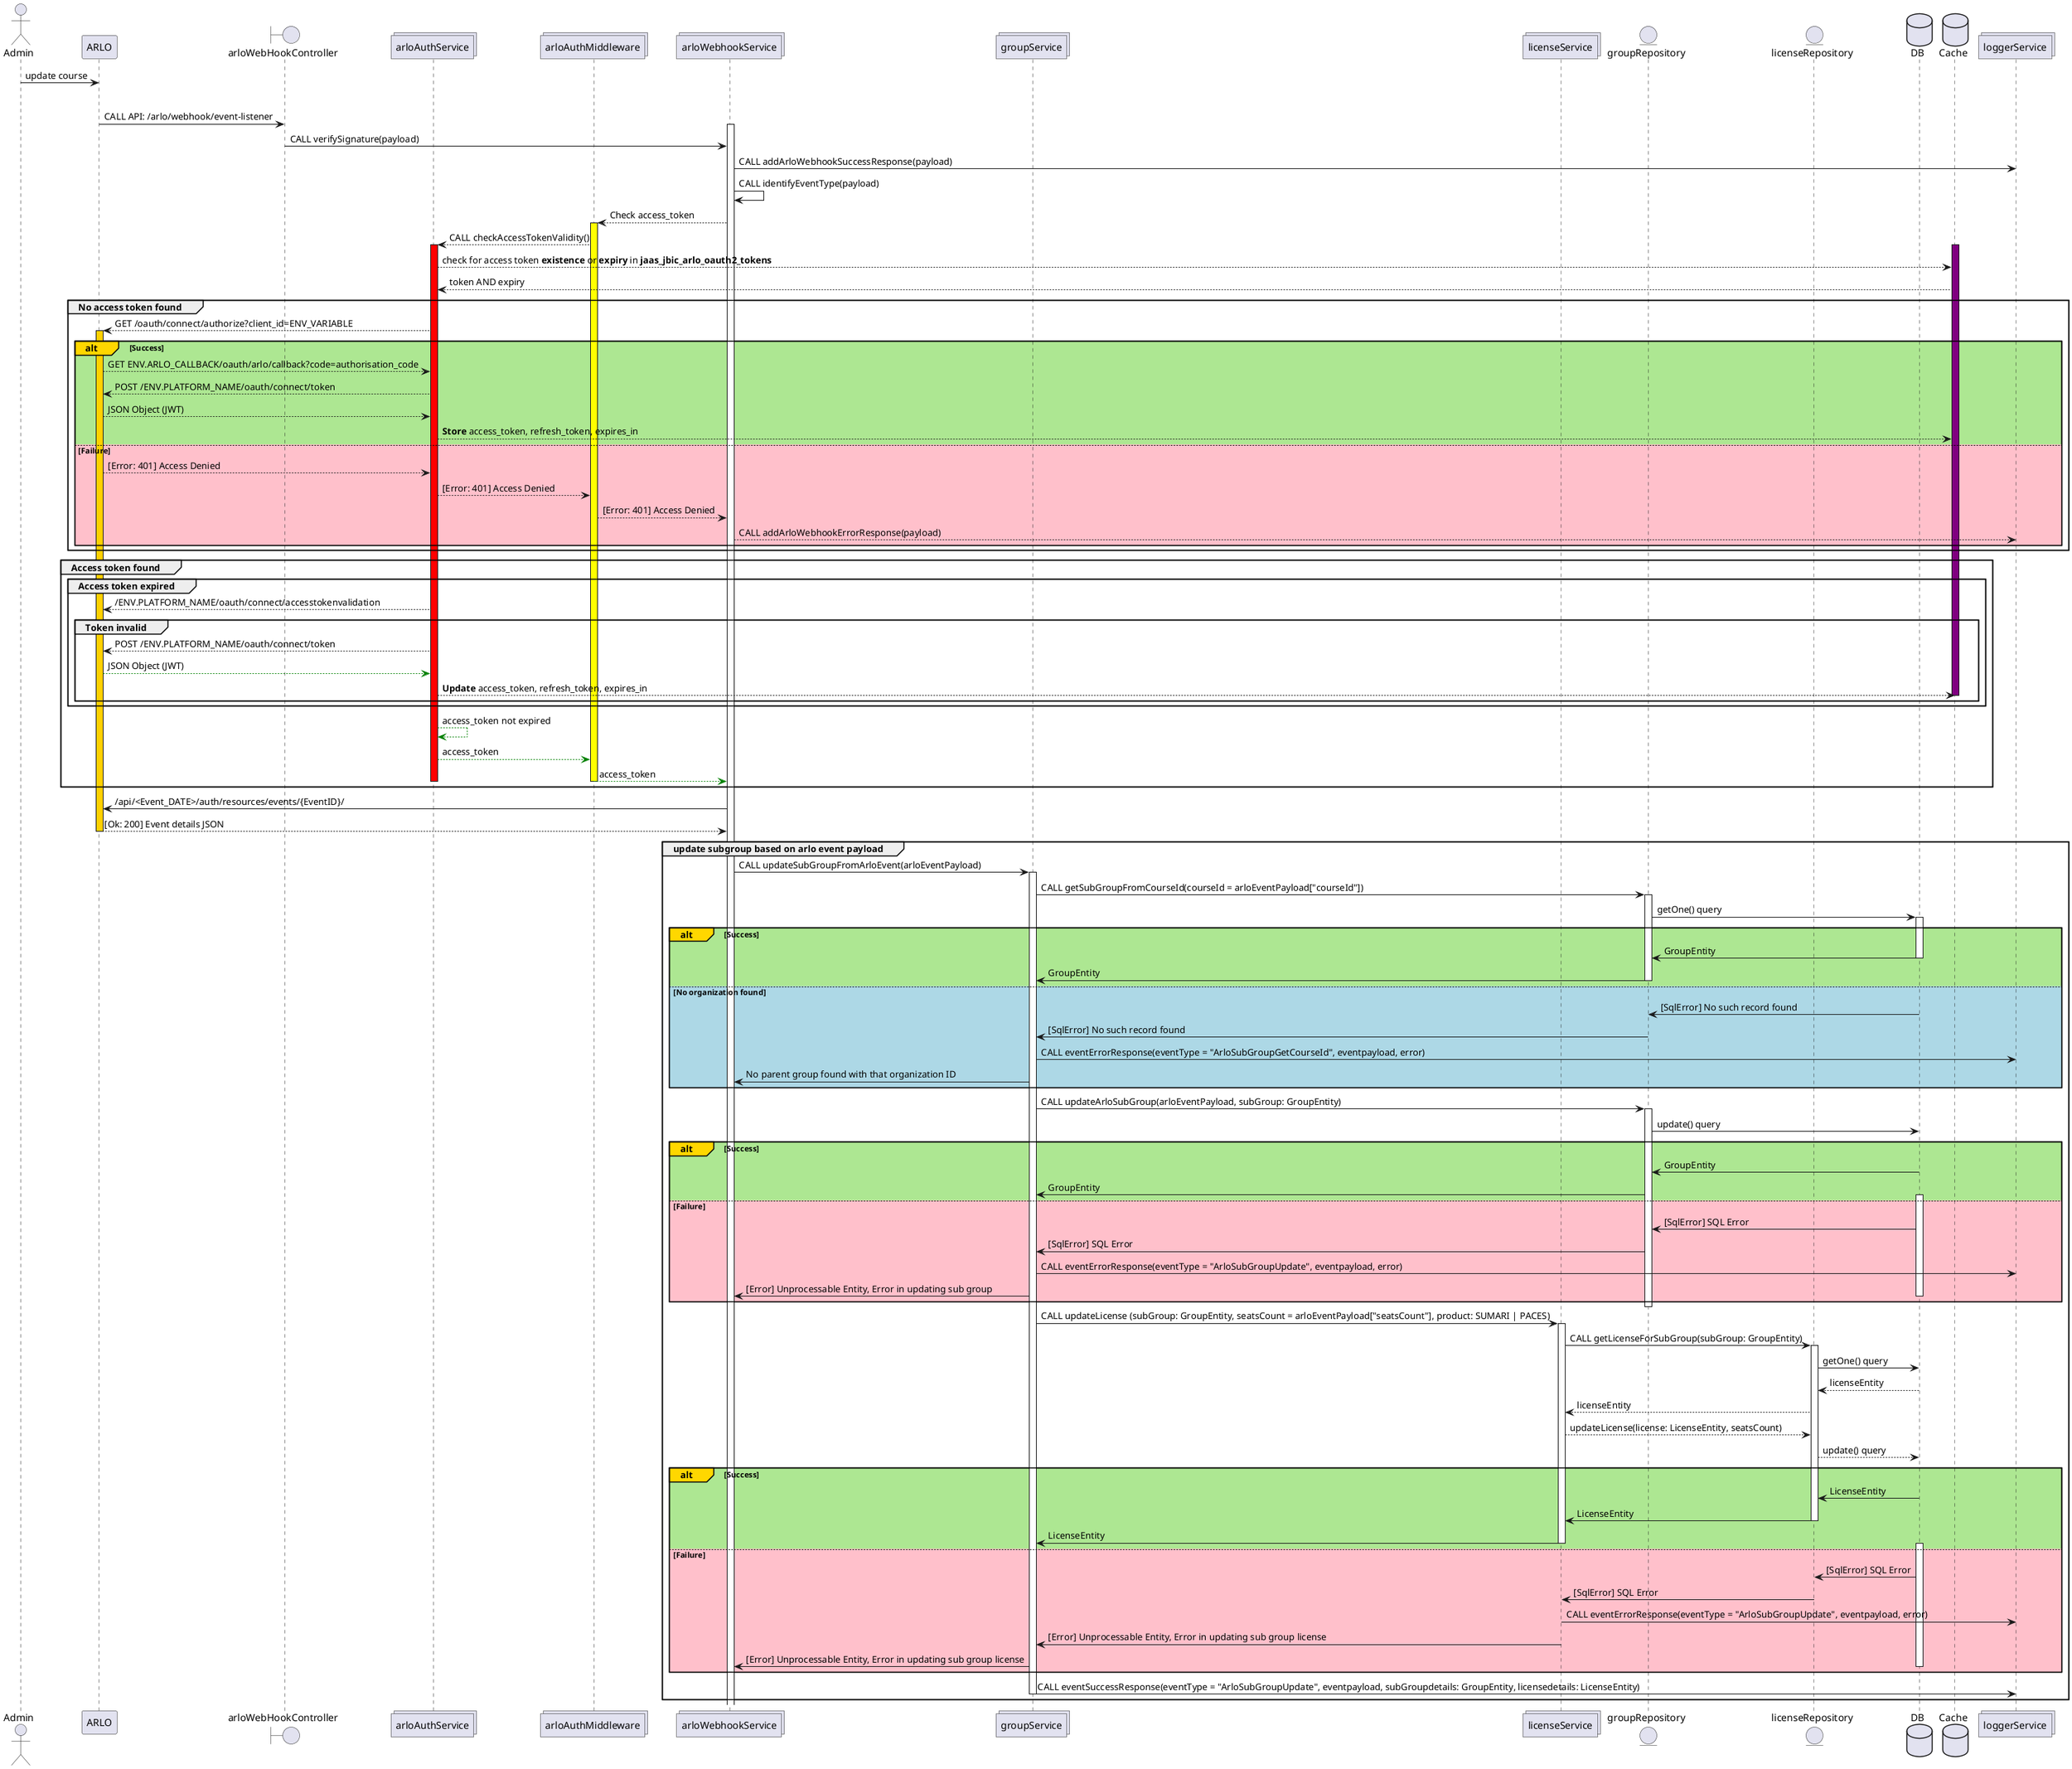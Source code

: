 @startuml
actor       Admin             as admin
participant ARLO              as ARLO
boundary    arloWebHookController as arloWebHookController
collections arloAuthService  as arloAuthService
collections arloAuthMiddleware as arloAuthMiddleware
collections arloWebhookService as arloWebhookService
collections groupService      as groupService
collections licenseService    as licenseService
entity      groupRepository   as groupRepository
entity      licenseRepository as licenseRepository
database    DB                as DB
database    Cache             as Cache
collections loggerService     as loggerService

admin -> ARLO : update course

group recceive and identify event of ARLO
ARLO -> arloWebHookController : CALL API: /arlo/webhook/event-listener
activate arloWebhookService
arloWebHookController -> arloWebhookService : CALL verifySignature(payload)

arloWebhookService -> loggerService : CALL addArloWebhookSuccessResponse(payload)

arloWebhookService -> arloWebhookService : CALL identifyEventType(payload)
arloWebhookService --> arloAuthMiddleware: Check access_token
activate arloAuthMiddleware #yellow
arloAuthMiddleware --> arloAuthService: CALL checkAccessTokenValidity()
activate arloAuthService #red
activate Cache #purple
arloAuthService --> Cache: check for access token **existence** or **expiry** in **jaas_jbic_arlo_oauth2_tokens**
Cache --> arloAuthService: token AND expiry
group No access token found
arloAuthService --> ARLO: GET /oauth/connect/authorize?client_id=ENV_VARIABLE
alt#Gold #ADE792 Success
activate ARLO #FFD100
ARLO --> arloAuthService: GET ENV.ARLO_CALLBACK/oauth/arlo/callback?code=authorisation_code
arloAuthService --> ARLO: POST /ENV.PLATFORM_NAME/oauth/connect/token
ARLO --> arloAuthService: JSON Object (JWT)
arloAuthService --> Cache: **Store** access_token, refresh_token, expires_in
else #pink Failure
ARLO --> arloAuthService: [Error: 401] Access Denied
arloAuthService --> arloAuthMiddleware: [Error: 401] Access Denied
arloAuthMiddleware --> arloWebhookService: [Error: 401] Access Denied
arloWebhookService --> loggerService: CALL addArloWebhookErrorResponse(payload)
end
end

group Access token found
group Access token expired
activate arloAuthService #red
arloAuthService --> ARLO: /ENV.PLATFORM_NAME/oauth/connect/accesstokenvalidation
group Token invalid
arloAuthService --> ARLO: POST /ENV.PLATFORM_NAME/oauth/connect/token
ARLO --[#green]> arloAuthService: JSON Object (JWT)
arloAuthService --> Cache: **Update** access_token, refresh_token, expires_in
deactivate Cache
end
end
arloAuthService --[#green]> arloAuthService: access_token not expired
arloAuthService --[#green]> arloAuthMiddleware: access_token
arloAuthMiddleware --[#green]> arloWebhookService: access_token
deactivate arloAuthService
deactivate arloAuthMiddleware
end

arloWebhookService -> ARLO : /api/<Event_DATE>/auth/resources/events/{EventID}/


ARLO --> arloWebhookService : [Ok: 200] Event details JSON
deactivate ARLO

group update subgroup based on arlo event payload
arloWebhookService -> groupService : CALL updateSubGroupFromArloEvent(arloEventPayload)

activate groupService
groupService -> groupRepository : CALL getSubGroupFromCourseId(courseId = arloEventPayload["courseId"])

activate groupRepository
groupRepository -> DB : getOne() query

activate DB

alt#Gold #ADE792 Success
DB -> groupRepository : GroupEntity
deactivate DB

groupRepository -> groupService : GroupEntity
deactivate groupRepository
else #lightblue No organization found
DB -> groupRepository : [SqlError] No such record found
groupRepository -> groupService : [SqlError] No such record found
groupService -> loggerService : CALL eventErrorResponse(eventType = "ArloSubGroupGetCourseId", eventpayload, error)
groupService -> arloWebhookService : No parent group found with that organization ID
end

groupService -> groupRepository : CALL updateArloSubGroup(arloEventPayload, subGroup: GroupEntity)

activate groupRepository
groupRepository -> DB : update() query

alt#Gold #ADE792 Success
DB -> groupRepository : GroupEntity
groupRepository -> groupService : GroupEntity
else #pink Failure
activate DB
DB -> groupRepository : [SqlError] SQL Error
groupRepository -> groupService : [SqlError] SQL Error
groupService -> loggerService : CALL eventErrorResponse(eventType = "ArloSubGroupUpdate", eventpayload, error)
groupService -> arloWebhookService : [Error] Unprocessable Entity, Error in updating sub group
deactivate DB
end

deactivate groupRepository

groupService -> licenseService : CALL updateLicense (subGroup: GroupEntity, seatsCount = arloEventPayload["seatsCount"], product: SUMARI | PACES)

activate licenseService
licenseService -> licenseRepository : CALL getLicenseForSubGroup(subGroup: GroupEntity)

activate licenseRepository
licenseRepository -> DB : getOne() query
DB --> licenseRepository: licenseEntity
licenseRepository --> licenseService: licenseEntity
licenseService --> licenseRepository: updateLicense(license: LicenseEntity, seatsCount)
licenseRepository --> DB: update() query

alt#Gold #ADE792 Success
DB -> licenseRepository : LicenseEntity
licenseRepository -> licenseService : LicenseEntity
deactivate licenseRepository

licenseService -> groupService : LicenseEntity
deactivate licenseService
else #pink Failure
activate DB
DB -> licenseRepository : [SqlError] SQL Error
licenseRepository -> licenseService : [SqlError] SQL Error
licenseService -> loggerService : CALL eventErrorResponse(eventType = "ArloSubGroupUpdate", eventpayload, error)
licenseService -> groupService : [Error] Unprocessable Entity, Error in updating sub group license
groupService -> arloWebhookService : [Error] Unprocessable Entity, Error in updating sub group license
deactivate DB
end

groupService -> loggerService : CALL eventSuccessResponse(eventType = "ArloSubGroupUpdate", eventpayload, subGroupdetails: GroupEntity, licensedetails: LicenseEntity)
deactivate groupService
end
deactivate arloWebHookController
@enduml
